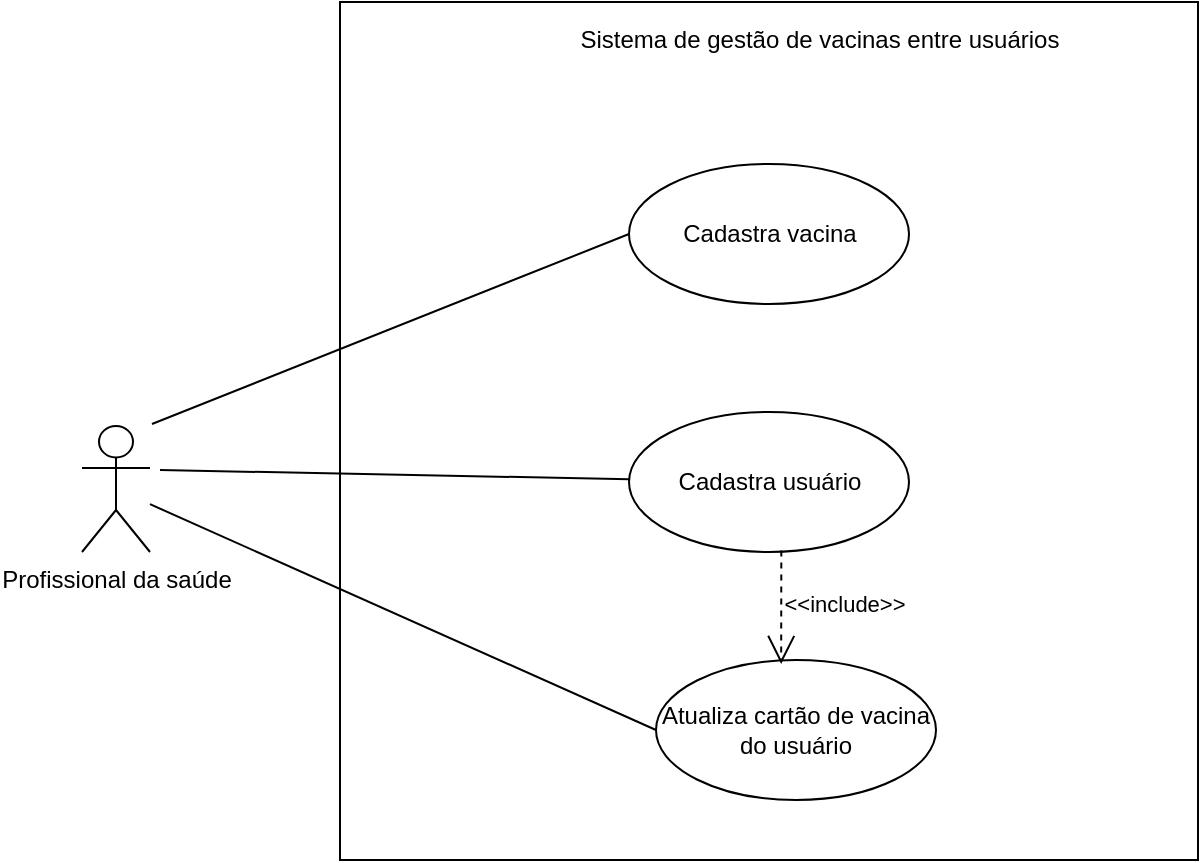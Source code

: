 <mxfile version="26.1.1">
  <diagram name="Página-1" id="ABBewzQh3SUwvmwRqsUn">
    <mxGraphModel dx="2492" dy="1656" grid="0" gridSize="10" guides="1" tooltips="1" connect="1" arrows="1" fold="1" page="1" pageScale="1" pageWidth="827" pageHeight="1169" math="0" shadow="0">
      <root>
        <mxCell id="0" />
        <mxCell id="1" parent="0" />
        <mxCell id="2eiazvORfNVIWzaz2Htl-2" value="" style="whiteSpace=wrap;html=1;aspect=fixed;" parent="1" vertex="1">
          <mxGeometry x="-1468" y="-1107" width="429" height="429" as="geometry" />
        </mxCell>
        <mxCell id="2eiazvORfNVIWzaz2Htl-5" value="Profissional da saúde" style="shape=umlActor;verticalLabelPosition=bottom;verticalAlign=top;html=1;outlineConnect=0;" parent="1" vertex="1">
          <mxGeometry x="-1597" y="-895" width="34" height="63" as="geometry" />
        </mxCell>
        <mxCell id="2eiazvORfNVIWzaz2Htl-14" value="" style="endArrow=none;html=1;rounded=0;" parent="1" target="b3ZHOl8kHnkcg64sI-Il-3" edge="1">
          <mxGeometry width="50" height="50" relative="1" as="geometry">
            <mxPoint x="-1558" y="-873" as="sourcePoint" />
            <mxPoint x="-1384.5" y="-878" as="targetPoint" />
          </mxGeometry>
        </mxCell>
        <mxCell id="2eiazvORfNVIWzaz2Htl-15" value="" style="endArrow=none;html=1;rounded=0;entryX=0;entryY=0.5;entryDx=0;entryDy=0;" parent="1" target="b3ZHOl8kHnkcg64sI-Il-2" edge="1">
          <mxGeometry width="50" height="50" relative="1" as="geometry">
            <mxPoint x="-1562" y="-896" as="sourcePoint" />
            <mxPoint x="-1384.5" y="-1006.5" as="targetPoint" />
          </mxGeometry>
        </mxCell>
        <mxCell id="2eiazvORfNVIWzaz2Htl-16" value="" style="endArrow=none;html=1;rounded=0;entryX=0;entryY=0.5;entryDx=0;entryDy=0;" parent="1" source="2eiazvORfNVIWzaz2Htl-5" target="b3ZHOl8kHnkcg64sI-Il-4" edge="1">
          <mxGeometry width="50" height="50" relative="1" as="geometry">
            <mxPoint x="-1555" y="-890" as="sourcePoint" />
            <mxPoint x="-1388.0" y="-731" as="targetPoint" />
          </mxGeometry>
        </mxCell>
        <mxCell id="2eiazvORfNVIWzaz2Htl-17" value="Sistema de gestão de vacinas entre usuários" style="text;html=1;align=center;verticalAlign=middle;whiteSpace=wrap;rounded=0;" parent="1" vertex="1">
          <mxGeometry x="-1372.5" y="-1103" width="288" height="30" as="geometry" />
        </mxCell>
        <mxCell id="b3ZHOl8kHnkcg64sI-Il-2" value="Cadastra vacina" style="ellipse;whiteSpace=wrap;html=1;" parent="1" vertex="1">
          <mxGeometry x="-1323.5" y="-1026" width="140" height="70" as="geometry" />
        </mxCell>
        <mxCell id="b3ZHOl8kHnkcg64sI-Il-3" value="Cadastra usuário" style="ellipse;whiteSpace=wrap;html=1;" parent="1" vertex="1">
          <mxGeometry x="-1323.5" y="-902" width="140" height="70" as="geometry" />
        </mxCell>
        <mxCell id="b3ZHOl8kHnkcg64sI-Il-4" value="Atualiza cartão de vacina do usuário" style="ellipse;whiteSpace=wrap;html=1;" parent="1" vertex="1">
          <mxGeometry x="-1310" y="-778" width="140" height="70" as="geometry" />
        </mxCell>
        <mxCell id="b3ZHOl8kHnkcg64sI-Il-9" value="&amp;lt;&amp;lt;include&amp;gt;&amp;gt;" style="endArrow=open;endSize=12;dashed=1;html=1;rounded=0;exitX=0.544;exitY=0.989;exitDx=0;exitDy=0;exitPerimeter=0;entryX=0.447;entryY=0.029;entryDx=0;entryDy=0;entryPerimeter=0;" parent="1" source="b3ZHOl8kHnkcg64sI-Il-3" target="b3ZHOl8kHnkcg64sI-Il-4" edge="1">
          <mxGeometry x="-0.059" y="31" width="160" relative="1" as="geometry">
            <mxPoint x="-1333.5" y="-806" as="sourcePoint" />
            <mxPoint x="-1173.5" y="-806" as="targetPoint" />
            <Array as="points" />
            <mxPoint as="offset" />
          </mxGeometry>
        </mxCell>
      </root>
    </mxGraphModel>
  </diagram>
</mxfile>
